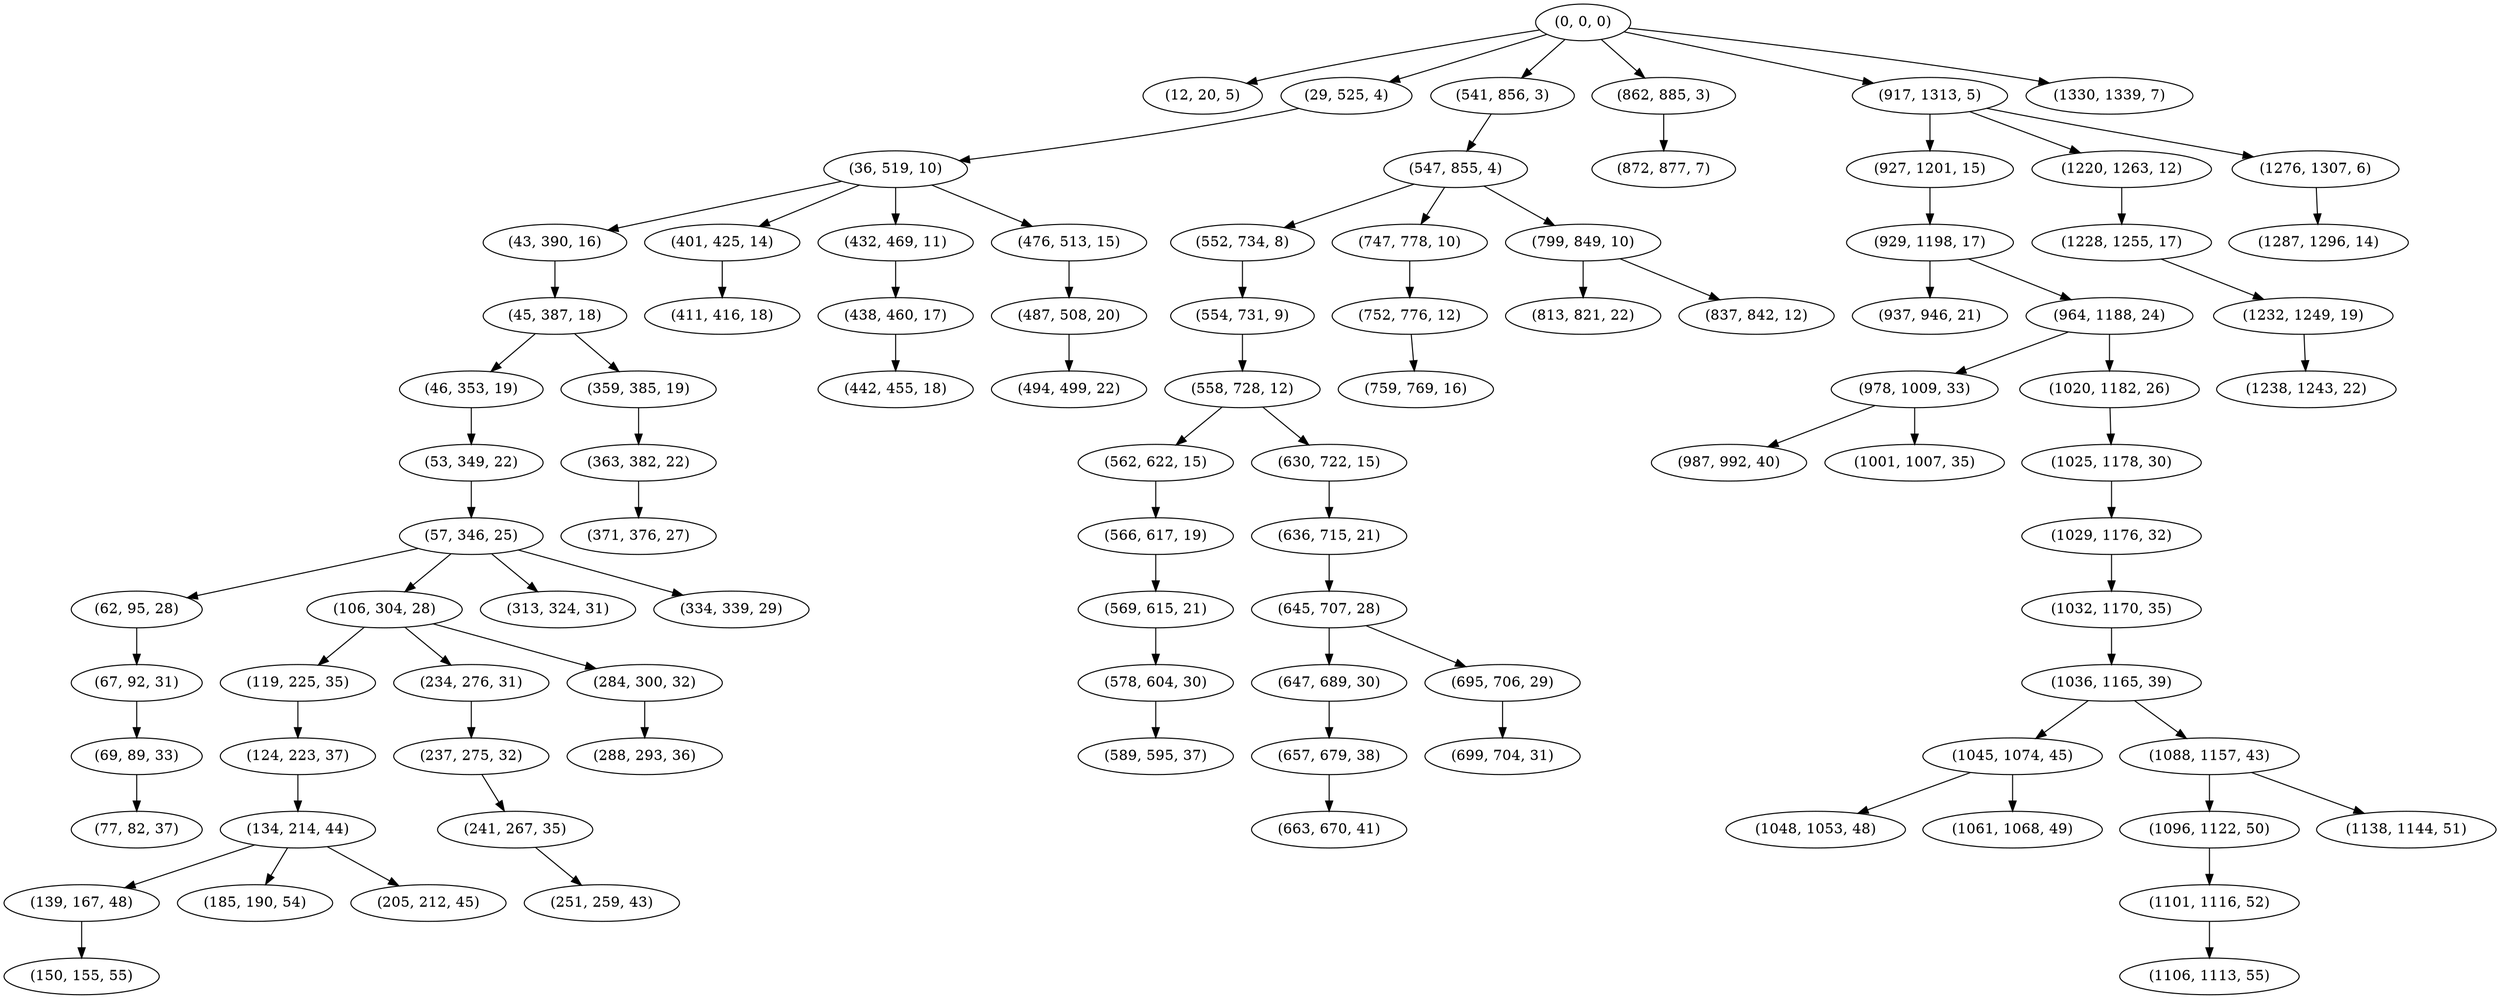 digraph tree {
    "(0, 0, 0)";
    "(12, 20, 5)";
    "(29, 525, 4)";
    "(36, 519, 10)";
    "(43, 390, 16)";
    "(45, 387, 18)";
    "(46, 353, 19)";
    "(53, 349, 22)";
    "(57, 346, 25)";
    "(62, 95, 28)";
    "(67, 92, 31)";
    "(69, 89, 33)";
    "(77, 82, 37)";
    "(106, 304, 28)";
    "(119, 225, 35)";
    "(124, 223, 37)";
    "(134, 214, 44)";
    "(139, 167, 48)";
    "(150, 155, 55)";
    "(185, 190, 54)";
    "(205, 212, 45)";
    "(234, 276, 31)";
    "(237, 275, 32)";
    "(241, 267, 35)";
    "(251, 259, 43)";
    "(284, 300, 32)";
    "(288, 293, 36)";
    "(313, 324, 31)";
    "(334, 339, 29)";
    "(359, 385, 19)";
    "(363, 382, 22)";
    "(371, 376, 27)";
    "(401, 425, 14)";
    "(411, 416, 18)";
    "(432, 469, 11)";
    "(438, 460, 17)";
    "(442, 455, 18)";
    "(476, 513, 15)";
    "(487, 508, 20)";
    "(494, 499, 22)";
    "(541, 856, 3)";
    "(547, 855, 4)";
    "(552, 734, 8)";
    "(554, 731, 9)";
    "(558, 728, 12)";
    "(562, 622, 15)";
    "(566, 617, 19)";
    "(569, 615, 21)";
    "(578, 604, 30)";
    "(589, 595, 37)";
    "(630, 722, 15)";
    "(636, 715, 21)";
    "(645, 707, 28)";
    "(647, 689, 30)";
    "(657, 679, 38)";
    "(663, 670, 41)";
    "(695, 706, 29)";
    "(699, 704, 31)";
    "(747, 778, 10)";
    "(752, 776, 12)";
    "(759, 769, 16)";
    "(799, 849, 10)";
    "(813, 821, 22)";
    "(837, 842, 12)";
    "(862, 885, 3)";
    "(872, 877, 7)";
    "(917, 1313, 5)";
    "(927, 1201, 15)";
    "(929, 1198, 17)";
    "(937, 946, 21)";
    "(964, 1188, 24)";
    "(978, 1009, 33)";
    "(987, 992, 40)";
    "(1001, 1007, 35)";
    "(1020, 1182, 26)";
    "(1025, 1178, 30)";
    "(1029, 1176, 32)";
    "(1032, 1170, 35)";
    "(1036, 1165, 39)";
    "(1045, 1074, 45)";
    "(1048, 1053, 48)";
    "(1061, 1068, 49)";
    "(1088, 1157, 43)";
    "(1096, 1122, 50)";
    "(1101, 1116, 52)";
    "(1106, 1113, 55)";
    "(1138, 1144, 51)";
    "(1220, 1263, 12)";
    "(1228, 1255, 17)";
    "(1232, 1249, 19)";
    "(1238, 1243, 22)";
    "(1276, 1307, 6)";
    "(1287, 1296, 14)";
    "(1330, 1339, 7)";
    "(0, 0, 0)" -> "(12, 20, 5)";
    "(0, 0, 0)" -> "(29, 525, 4)";
    "(0, 0, 0)" -> "(541, 856, 3)";
    "(0, 0, 0)" -> "(862, 885, 3)";
    "(0, 0, 0)" -> "(917, 1313, 5)";
    "(0, 0, 0)" -> "(1330, 1339, 7)";
    "(29, 525, 4)" -> "(36, 519, 10)";
    "(36, 519, 10)" -> "(43, 390, 16)";
    "(36, 519, 10)" -> "(401, 425, 14)";
    "(36, 519, 10)" -> "(432, 469, 11)";
    "(36, 519, 10)" -> "(476, 513, 15)";
    "(43, 390, 16)" -> "(45, 387, 18)";
    "(45, 387, 18)" -> "(46, 353, 19)";
    "(45, 387, 18)" -> "(359, 385, 19)";
    "(46, 353, 19)" -> "(53, 349, 22)";
    "(53, 349, 22)" -> "(57, 346, 25)";
    "(57, 346, 25)" -> "(62, 95, 28)";
    "(57, 346, 25)" -> "(106, 304, 28)";
    "(57, 346, 25)" -> "(313, 324, 31)";
    "(57, 346, 25)" -> "(334, 339, 29)";
    "(62, 95, 28)" -> "(67, 92, 31)";
    "(67, 92, 31)" -> "(69, 89, 33)";
    "(69, 89, 33)" -> "(77, 82, 37)";
    "(106, 304, 28)" -> "(119, 225, 35)";
    "(106, 304, 28)" -> "(234, 276, 31)";
    "(106, 304, 28)" -> "(284, 300, 32)";
    "(119, 225, 35)" -> "(124, 223, 37)";
    "(124, 223, 37)" -> "(134, 214, 44)";
    "(134, 214, 44)" -> "(139, 167, 48)";
    "(134, 214, 44)" -> "(185, 190, 54)";
    "(134, 214, 44)" -> "(205, 212, 45)";
    "(139, 167, 48)" -> "(150, 155, 55)";
    "(234, 276, 31)" -> "(237, 275, 32)";
    "(237, 275, 32)" -> "(241, 267, 35)";
    "(241, 267, 35)" -> "(251, 259, 43)";
    "(284, 300, 32)" -> "(288, 293, 36)";
    "(359, 385, 19)" -> "(363, 382, 22)";
    "(363, 382, 22)" -> "(371, 376, 27)";
    "(401, 425, 14)" -> "(411, 416, 18)";
    "(432, 469, 11)" -> "(438, 460, 17)";
    "(438, 460, 17)" -> "(442, 455, 18)";
    "(476, 513, 15)" -> "(487, 508, 20)";
    "(487, 508, 20)" -> "(494, 499, 22)";
    "(541, 856, 3)" -> "(547, 855, 4)";
    "(547, 855, 4)" -> "(552, 734, 8)";
    "(547, 855, 4)" -> "(747, 778, 10)";
    "(547, 855, 4)" -> "(799, 849, 10)";
    "(552, 734, 8)" -> "(554, 731, 9)";
    "(554, 731, 9)" -> "(558, 728, 12)";
    "(558, 728, 12)" -> "(562, 622, 15)";
    "(558, 728, 12)" -> "(630, 722, 15)";
    "(562, 622, 15)" -> "(566, 617, 19)";
    "(566, 617, 19)" -> "(569, 615, 21)";
    "(569, 615, 21)" -> "(578, 604, 30)";
    "(578, 604, 30)" -> "(589, 595, 37)";
    "(630, 722, 15)" -> "(636, 715, 21)";
    "(636, 715, 21)" -> "(645, 707, 28)";
    "(645, 707, 28)" -> "(647, 689, 30)";
    "(645, 707, 28)" -> "(695, 706, 29)";
    "(647, 689, 30)" -> "(657, 679, 38)";
    "(657, 679, 38)" -> "(663, 670, 41)";
    "(695, 706, 29)" -> "(699, 704, 31)";
    "(747, 778, 10)" -> "(752, 776, 12)";
    "(752, 776, 12)" -> "(759, 769, 16)";
    "(799, 849, 10)" -> "(813, 821, 22)";
    "(799, 849, 10)" -> "(837, 842, 12)";
    "(862, 885, 3)" -> "(872, 877, 7)";
    "(917, 1313, 5)" -> "(927, 1201, 15)";
    "(917, 1313, 5)" -> "(1220, 1263, 12)";
    "(917, 1313, 5)" -> "(1276, 1307, 6)";
    "(927, 1201, 15)" -> "(929, 1198, 17)";
    "(929, 1198, 17)" -> "(937, 946, 21)";
    "(929, 1198, 17)" -> "(964, 1188, 24)";
    "(964, 1188, 24)" -> "(978, 1009, 33)";
    "(964, 1188, 24)" -> "(1020, 1182, 26)";
    "(978, 1009, 33)" -> "(987, 992, 40)";
    "(978, 1009, 33)" -> "(1001, 1007, 35)";
    "(1020, 1182, 26)" -> "(1025, 1178, 30)";
    "(1025, 1178, 30)" -> "(1029, 1176, 32)";
    "(1029, 1176, 32)" -> "(1032, 1170, 35)";
    "(1032, 1170, 35)" -> "(1036, 1165, 39)";
    "(1036, 1165, 39)" -> "(1045, 1074, 45)";
    "(1036, 1165, 39)" -> "(1088, 1157, 43)";
    "(1045, 1074, 45)" -> "(1048, 1053, 48)";
    "(1045, 1074, 45)" -> "(1061, 1068, 49)";
    "(1088, 1157, 43)" -> "(1096, 1122, 50)";
    "(1088, 1157, 43)" -> "(1138, 1144, 51)";
    "(1096, 1122, 50)" -> "(1101, 1116, 52)";
    "(1101, 1116, 52)" -> "(1106, 1113, 55)";
    "(1220, 1263, 12)" -> "(1228, 1255, 17)";
    "(1228, 1255, 17)" -> "(1232, 1249, 19)";
    "(1232, 1249, 19)" -> "(1238, 1243, 22)";
    "(1276, 1307, 6)" -> "(1287, 1296, 14)";
}
